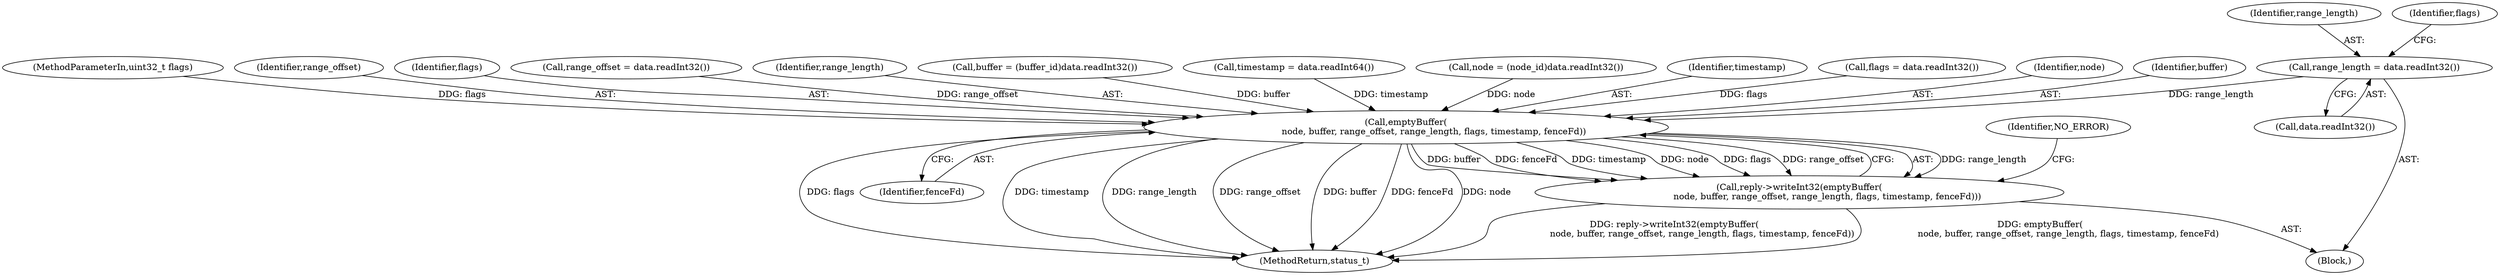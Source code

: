 digraph "0_Android_295c883fe3105b19bcd0f9e07d54c6b589fc5bff@API" {
"1001272" [label="(Call,range_length = data.readInt32())"];
"1001290" [label="(Call,emptyBuffer(\n                    node, buffer, range_offset, range_length, flags, timestamp, fenceFd))"];
"1001289" [label="(Call,reply->writeInt32(emptyBuffer(\n                    node, buffer, range_offset, range_length, flags, timestamp, fenceFd)))"];
"1001274" [label="(Call,data.readInt32())"];
"1001276" [label="(Call,flags = data.readInt32())"];
"1001299" [label="(Identifier,NO_ERROR)"];
"1001289" [label="(Call,reply->writeInt32(emptyBuffer(\n                    node, buffer, range_offset, range_length, flags, timestamp, fenceFd)))"];
"1001290" [label="(Call,emptyBuffer(\n                    node, buffer, range_offset, range_length, flags, timestamp, fenceFd))"];
"1001291" [label="(Identifier,node)"];
"1001292" [label="(Identifier,buffer)"];
"1000113" [label="(MethodParameterIn,uint32_t flags)"];
"1001293" [label="(Identifier,range_offset)"];
"1001295" [label="(Identifier,flags)"];
"1001250" [label="(Block,)"];
"1001297" [label="(Identifier,fenceFd)"];
"1001268" [label="(Call,range_offset = data.readInt32())"];
"1001272" [label="(Call,range_length = data.readInt32())"];
"1001273" [label="(Identifier,range_length)"];
"1001294" [label="(Identifier,range_length)"];
"1001262" [label="(Call,buffer = (buffer_id)data.readInt32())"];
"1001277" [label="(Identifier,flags)"];
"1001280" [label="(Call,timestamp = data.readInt64())"];
"1001256" [label="(Call,node = (node_id)data.readInt32())"];
"1001296" [label="(Identifier,timestamp)"];
"1001343" [label="(MethodReturn,status_t)"];
"1001272" -> "1001250"  [label="AST: "];
"1001272" -> "1001274"  [label="CFG: "];
"1001273" -> "1001272"  [label="AST: "];
"1001274" -> "1001272"  [label="AST: "];
"1001277" -> "1001272"  [label="CFG: "];
"1001272" -> "1001290"  [label="DDG: range_length"];
"1001290" -> "1001289"  [label="AST: "];
"1001290" -> "1001297"  [label="CFG: "];
"1001291" -> "1001290"  [label="AST: "];
"1001292" -> "1001290"  [label="AST: "];
"1001293" -> "1001290"  [label="AST: "];
"1001294" -> "1001290"  [label="AST: "];
"1001295" -> "1001290"  [label="AST: "];
"1001296" -> "1001290"  [label="AST: "];
"1001297" -> "1001290"  [label="AST: "];
"1001289" -> "1001290"  [label="CFG: "];
"1001290" -> "1001343"  [label="DDG: flags"];
"1001290" -> "1001343"  [label="DDG: timestamp"];
"1001290" -> "1001343"  [label="DDG: range_length"];
"1001290" -> "1001343"  [label="DDG: range_offset"];
"1001290" -> "1001343"  [label="DDG: buffer"];
"1001290" -> "1001343"  [label="DDG: fenceFd"];
"1001290" -> "1001343"  [label="DDG: node"];
"1001290" -> "1001289"  [label="DDG: range_length"];
"1001290" -> "1001289"  [label="DDG: buffer"];
"1001290" -> "1001289"  [label="DDG: fenceFd"];
"1001290" -> "1001289"  [label="DDG: timestamp"];
"1001290" -> "1001289"  [label="DDG: node"];
"1001290" -> "1001289"  [label="DDG: flags"];
"1001290" -> "1001289"  [label="DDG: range_offset"];
"1001256" -> "1001290"  [label="DDG: node"];
"1001262" -> "1001290"  [label="DDG: buffer"];
"1001268" -> "1001290"  [label="DDG: range_offset"];
"1001276" -> "1001290"  [label="DDG: flags"];
"1000113" -> "1001290"  [label="DDG: flags"];
"1001280" -> "1001290"  [label="DDG: timestamp"];
"1001289" -> "1001250"  [label="AST: "];
"1001299" -> "1001289"  [label="CFG: "];
"1001289" -> "1001343"  [label="DDG: emptyBuffer(\n                    node, buffer, range_offset, range_length, flags, timestamp, fenceFd)"];
"1001289" -> "1001343"  [label="DDG: reply->writeInt32(emptyBuffer(\n                    node, buffer, range_offset, range_length, flags, timestamp, fenceFd))"];
}

